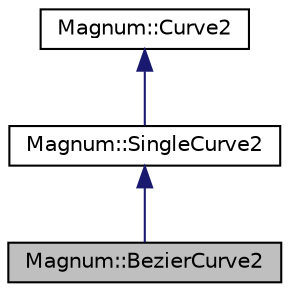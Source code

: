 digraph "Magnum::BezierCurve2"
{
  edge [fontname="Helvetica",fontsize="10",labelfontname="Helvetica",labelfontsize="10"];
  node [fontname="Helvetica",fontsize="10",shape=record];
  Node1 [label="Magnum::BezierCurve2",height=0.2,width=0.4,color="black", fillcolor="grey75", style="filled", fontcolor="black"];
  Node2 -> Node1 [dir="back",color="midnightblue",fontsize="10",style="solid"];
  Node2 [label="Magnum::SingleCurve2",height=0.2,width=0.4,color="black", fillcolor="white", style="filled",URL="$class_magnum_1_1_single_curve2.html"];
  Node3 -> Node2 [dir="back",color="midnightblue",fontsize="10",style="solid"];
  Node3 [label="Magnum::Curve2",height=0.2,width=0.4,color="black", fillcolor="white", style="filled",URL="$class_magnum_1_1_curve2.html"];
}

